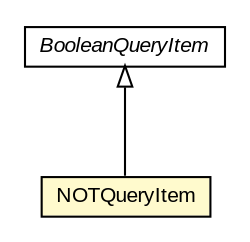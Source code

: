 #!/usr/local/bin/dot
#
# Class diagram 
# Generated by UMLGraph version 5.3 (http://www.umlgraph.org/)
#

digraph G {
	edge [fontname="arial",fontsize=10,labelfontname="arial",labelfontsize=10];
	node [fontname="arial",fontsize=10,shape=plaintext];
	nodesep=0.25;
	ranksep=0.5;
	// context.arch.discoverer.query.NOTQueryItem
	c114346 [label=<<table title="context.arch.discoverer.query.NOTQueryItem" border="0" cellborder="1" cellspacing="0" cellpadding="2" port="p" bgcolor="lemonChiffon" href="./NOTQueryItem.html">
		<tr><td><table border="0" cellspacing="0" cellpadding="1">
<tr><td align="center" balign="center"> NOTQueryItem </td></tr>
		</table></td></tr>
		</table>>, fontname="arial", fontcolor="black", fontsize=10.0];
	// context.arch.discoverer.query.BooleanQueryItem
	c114354 [label=<<table title="context.arch.discoverer.query.BooleanQueryItem" border="0" cellborder="1" cellspacing="0" cellpadding="2" port="p" href="./BooleanQueryItem.html">
		<tr><td><table border="0" cellspacing="0" cellpadding="1">
<tr><td align="center" balign="center"><font face="arial italic"> BooleanQueryItem </font></td></tr>
		</table></td></tr>
		</table>>, fontname="arial", fontcolor="black", fontsize=10.0];
	//context.arch.discoverer.query.NOTQueryItem extends context.arch.discoverer.query.BooleanQueryItem
	c114354:p -> c114346:p [dir=back,arrowtail=empty];
}


